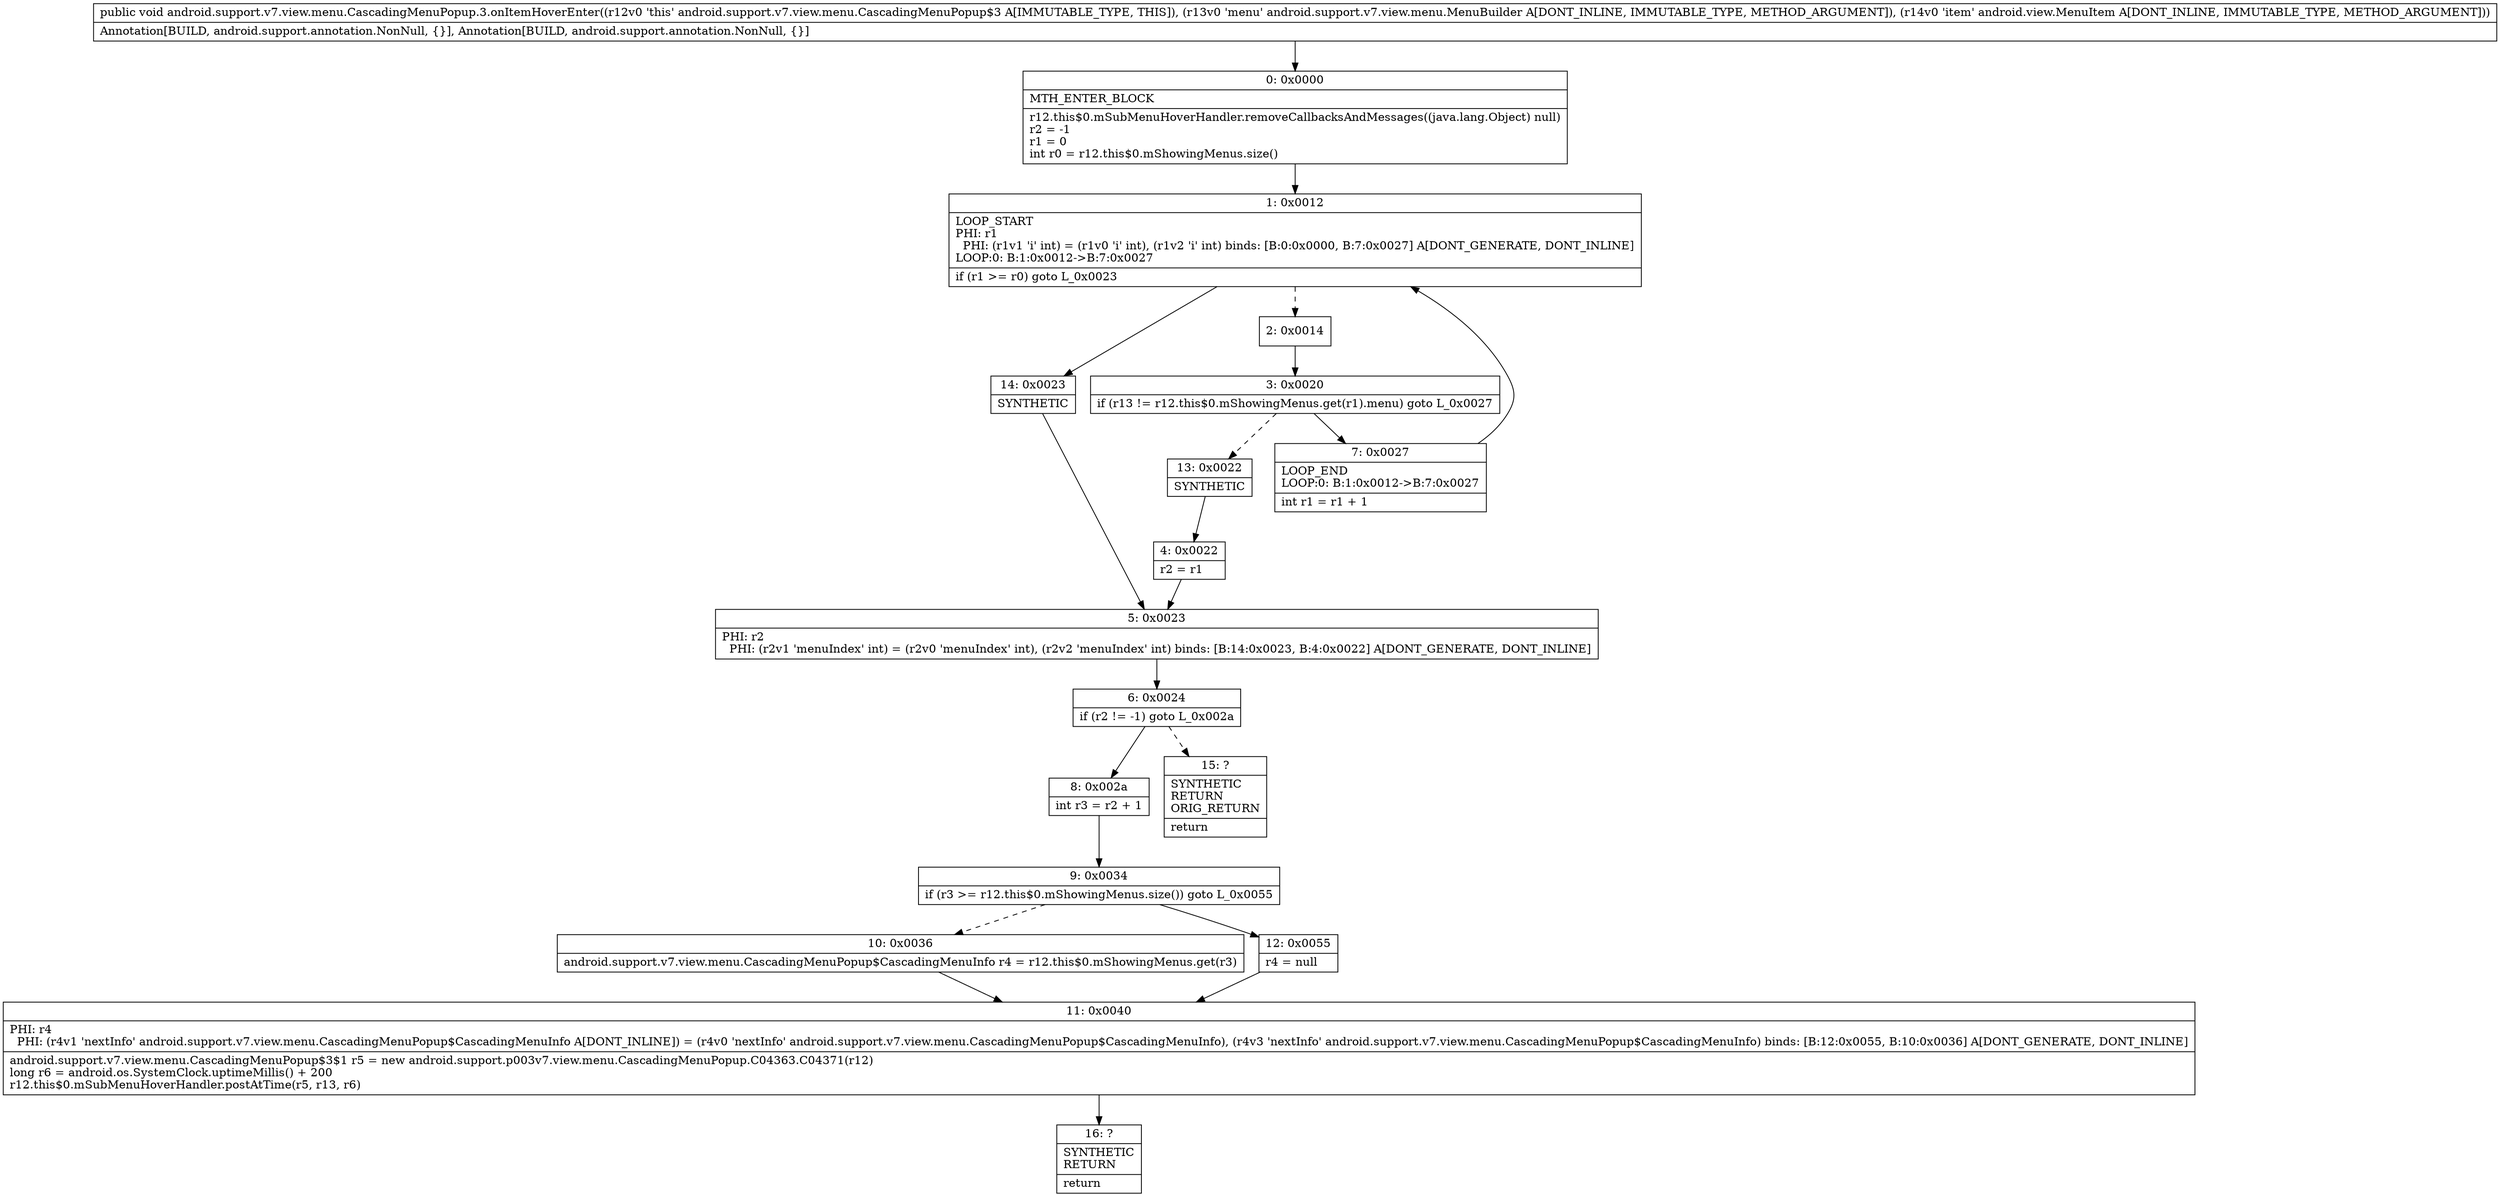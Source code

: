 digraph "CFG forandroid.support.v7.view.menu.CascadingMenuPopup.3.onItemHoverEnter(Landroid\/support\/v7\/view\/menu\/MenuBuilder;Landroid\/view\/MenuItem;)V" {
Node_0 [shape=record,label="{0\:\ 0x0000|MTH_ENTER_BLOCK\l|r12.this$0.mSubMenuHoverHandler.removeCallbacksAndMessages((java.lang.Object) null)\lr2 = \-1\lr1 = 0\lint r0 = r12.this$0.mShowingMenus.size()\l}"];
Node_1 [shape=record,label="{1\:\ 0x0012|LOOP_START\lPHI: r1 \l  PHI: (r1v1 'i' int) = (r1v0 'i' int), (r1v2 'i' int) binds: [B:0:0x0000, B:7:0x0027] A[DONT_GENERATE, DONT_INLINE]\lLOOP:0: B:1:0x0012\-\>B:7:0x0027\l|if (r1 \>= r0) goto L_0x0023\l}"];
Node_2 [shape=record,label="{2\:\ 0x0014}"];
Node_3 [shape=record,label="{3\:\ 0x0020|if (r13 != r12.this$0.mShowingMenus.get(r1).menu) goto L_0x0027\l}"];
Node_4 [shape=record,label="{4\:\ 0x0022|r2 = r1\l}"];
Node_5 [shape=record,label="{5\:\ 0x0023|PHI: r2 \l  PHI: (r2v1 'menuIndex' int) = (r2v0 'menuIndex' int), (r2v2 'menuIndex' int) binds: [B:14:0x0023, B:4:0x0022] A[DONT_GENERATE, DONT_INLINE]\l}"];
Node_6 [shape=record,label="{6\:\ 0x0024|if (r2 != \-1) goto L_0x002a\l}"];
Node_7 [shape=record,label="{7\:\ 0x0027|LOOP_END\lLOOP:0: B:1:0x0012\-\>B:7:0x0027\l|int r1 = r1 + 1\l}"];
Node_8 [shape=record,label="{8\:\ 0x002a|int r3 = r2 + 1\l}"];
Node_9 [shape=record,label="{9\:\ 0x0034|if (r3 \>= r12.this$0.mShowingMenus.size()) goto L_0x0055\l}"];
Node_10 [shape=record,label="{10\:\ 0x0036|android.support.v7.view.menu.CascadingMenuPopup$CascadingMenuInfo r4 = r12.this$0.mShowingMenus.get(r3)\l}"];
Node_11 [shape=record,label="{11\:\ 0x0040|PHI: r4 \l  PHI: (r4v1 'nextInfo' android.support.v7.view.menu.CascadingMenuPopup$CascadingMenuInfo A[DONT_INLINE]) = (r4v0 'nextInfo' android.support.v7.view.menu.CascadingMenuPopup$CascadingMenuInfo), (r4v3 'nextInfo' android.support.v7.view.menu.CascadingMenuPopup$CascadingMenuInfo) binds: [B:12:0x0055, B:10:0x0036] A[DONT_GENERATE, DONT_INLINE]\l|android.support.v7.view.menu.CascadingMenuPopup$3$1 r5 = new android.support.p003v7.view.menu.CascadingMenuPopup.C04363.C04371(r12)\llong r6 = android.os.SystemClock.uptimeMillis() + 200\lr12.this$0.mSubMenuHoverHandler.postAtTime(r5, r13, r6)\l}"];
Node_12 [shape=record,label="{12\:\ 0x0055|r4 = null\l}"];
Node_13 [shape=record,label="{13\:\ 0x0022|SYNTHETIC\l}"];
Node_14 [shape=record,label="{14\:\ 0x0023|SYNTHETIC\l}"];
Node_15 [shape=record,label="{15\:\ ?|SYNTHETIC\lRETURN\lORIG_RETURN\l|return\l}"];
Node_16 [shape=record,label="{16\:\ ?|SYNTHETIC\lRETURN\l|return\l}"];
MethodNode[shape=record,label="{public void android.support.v7.view.menu.CascadingMenuPopup.3.onItemHoverEnter((r12v0 'this' android.support.v7.view.menu.CascadingMenuPopup$3 A[IMMUTABLE_TYPE, THIS]), (r13v0 'menu' android.support.v7.view.menu.MenuBuilder A[DONT_INLINE, IMMUTABLE_TYPE, METHOD_ARGUMENT]), (r14v0 'item' android.view.MenuItem A[DONT_INLINE, IMMUTABLE_TYPE, METHOD_ARGUMENT]))  | Annotation[BUILD, android.support.annotation.NonNull, \{\}], Annotation[BUILD, android.support.annotation.NonNull, \{\}]\l}"];
MethodNode -> Node_0;
Node_0 -> Node_1;
Node_1 -> Node_2[style=dashed];
Node_1 -> Node_14;
Node_2 -> Node_3;
Node_3 -> Node_7;
Node_3 -> Node_13[style=dashed];
Node_4 -> Node_5;
Node_5 -> Node_6;
Node_6 -> Node_8;
Node_6 -> Node_15[style=dashed];
Node_7 -> Node_1;
Node_8 -> Node_9;
Node_9 -> Node_10[style=dashed];
Node_9 -> Node_12;
Node_10 -> Node_11;
Node_11 -> Node_16;
Node_12 -> Node_11;
Node_13 -> Node_4;
Node_14 -> Node_5;
}

